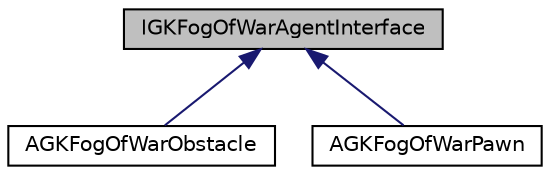 digraph "IGKFogOfWarAgentInterface"
{
 // LATEX_PDF_SIZE
  edge [fontname="Helvetica",fontsize="10",labelfontname="Helvetica",labelfontsize="10"];
  node [fontname="Helvetica",fontsize="10",shape=record];
  Node1 [label="IGKFogOfWarAgentInterface",height=0.2,width=0.4,color="black", fillcolor="grey75", style="filled", fontcolor="black",tooltip=" "];
  Node1 -> Node2 [dir="back",color="midnightblue",fontsize="10",style="solid",fontname="Helvetica"];
  Node2 [label="AGKFogOfWarObstacle",height=0.2,width=0.4,color="black", fillcolor="white", style="filled",URL="$classAGKFogOfWarObstacle.html",tooltip=" "];
  Node1 -> Node3 [dir="back",color="midnightblue",fontsize="10",style="solid",fontname="Helvetica"];
  Node3 [label="AGKFogOfWarPawn",height=0.2,width=0.4,color="black", fillcolor="white", style="filled",URL="$classAGKFogOfWarPawn.html",tooltip=" "];
}
